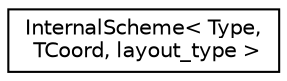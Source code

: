 digraph "Graphical Class Hierarchy"
{
  edge [fontname="Helvetica",fontsize="10",labelfontname="Helvetica",labelfontsize="10"];
  node [fontname="Helvetica",fontsize="10",shape=record];
  rankdir="LR";
  Node1 [label="InternalScheme\< Type,\l TCoord, layout_type \>",height=0.2,width=0.4,color="black", fillcolor="white", style="filled",URL="$classInternalScheme.html"];
}
